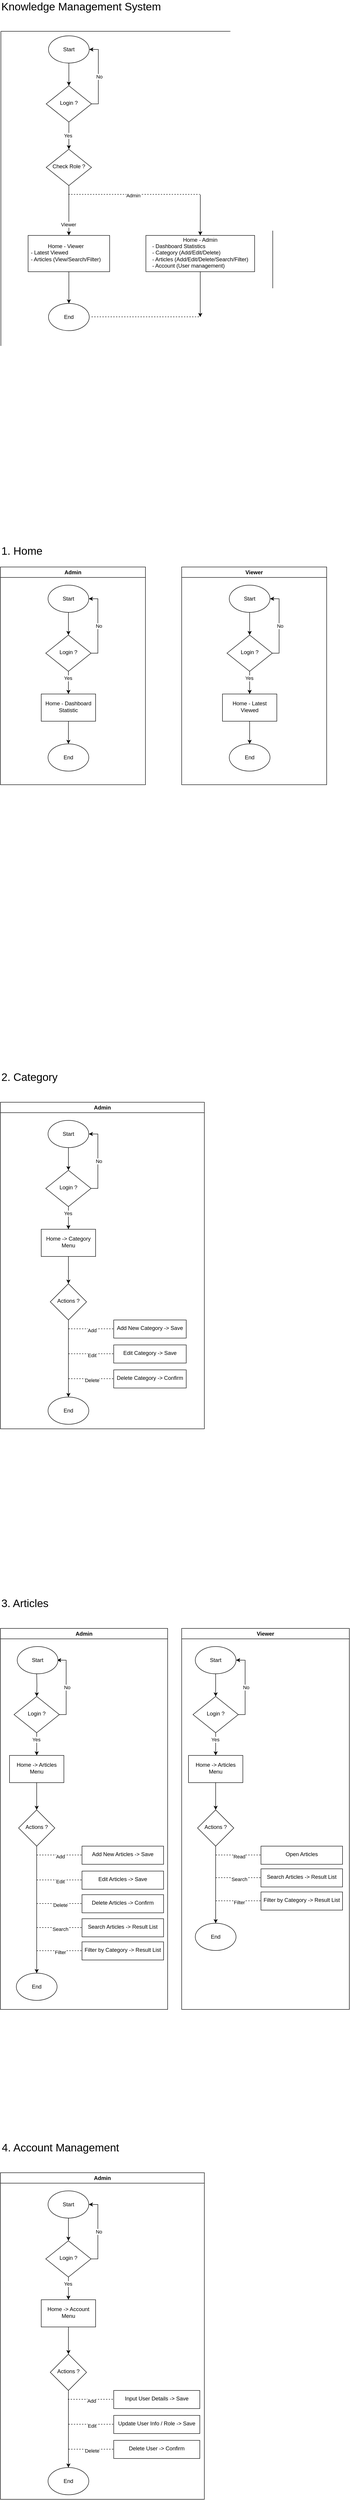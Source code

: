 <mxfile version="28.2.5">
  <diagram id="C5RBs43oDa-KdzZeNtuy" name="Page-1">
    <mxGraphModel dx="2562" dy="1171" grid="1" gridSize="10" guides="1" tooltips="1" connect="1" arrows="1" fold="1" page="1" pageScale="1" pageWidth="827" pageHeight="1169" math="0" shadow="0">
      <root>
        <mxCell id="WIyWlLk6GJQsqaUBKTNV-0" />
        <mxCell id="WIyWlLk6GJQsqaUBKTNV-1" parent="WIyWlLk6GJQsqaUBKTNV-0" />
        <mxCell id="KvHcU47rv7xYEL3rzJnX-13" value="" style="swimlane;startSize=0;" parent="WIyWlLk6GJQsqaUBKTNV-1" vertex="1">
          <mxGeometry x="41" y="79" width="600" height="720" as="geometry" />
        </mxCell>
        <mxCell id="KvHcU47rv7xYEL3rzJnX-27" style="edgeStyle=orthogonalEdgeStyle;rounded=0;orthogonalLoop=1;jettySize=auto;html=1;entryX=1;entryY=0.5;entryDx=0;entryDy=0;" parent="KvHcU47rv7xYEL3rzJnX-13" source="KvHcU47rv7xYEL3rzJnX-29" target="KvHcU47rv7xYEL3rzJnX-33" edge="1">
          <mxGeometry relative="1" as="geometry">
            <Array as="points">
              <mxPoint x="215" y="160" />
              <mxPoint x="215" y="40" />
            </Array>
          </mxGeometry>
        </mxCell>
        <mxCell id="KvHcU47rv7xYEL3rzJnX-28" value="No" style="edgeLabel;html=1;align=center;verticalAlign=middle;resizable=0;points=[];" parent="KvHcU47rv7xYEL3rzJnX-27" vertex="1" connectable="0">
          <mxGeometry x="-0.032" y="-2" relative="1" as="geometry">
            <mxPoint as="offset" />
          </mxGeometry>
        </mxCell>
        <mxCell id="KvHcU47rv7xYEL3rzJnX-37" value="" style="edgeStyle=orthogonalEdgeStyle;rounded=0;orthogonalLoop=1;jettySize=auto;html=1;" parent="KvHcU47rv7xYEL3rzJnX-13" source="KvHcU47rv7xYEL3rzJnX-29" target="KvHcU47rv7xYEL3rzJnX-36" edge="1">
          <mxGeometry relative="1" as="geometry" />
        </mxCell>
        <mxCell id="KvHcU47rv7xYEL3rzJnX-38" value="Yes" style="edgeLabel;html=1;align=center;verticalAlign=middle;resizable=0;points=[];" parent="KvHcU47rv7xYEL3rzJnX-37" vertex="1" connectable="0">
          <mxGeometry y="-2" relative="1" as="geometry">
            <mxPoint as="offset" />
          </mxGeometry>
        </mxCell>
        <mxCell id="KvHcU47rv7xYEL3rzJnX-29" value="Login ?" style="rhombus;whiteSpace=wrap;html=1;shadow=0;fontFamily=Helvetica;fontSize=12;align=center;strokeWidth=1;spacing=6;spacingTop=-4;" parent="KvHcU47rv7xYEL3rzJnX-13" vertex="1">
          <mxGeometry x="100" y="120" width="100" height="80" as="geometry" />
        </mxCell>
        <mxCell id="KvHcU47rv7xYEL3rzJnX-32" value="" style="edgeStyle=orthogonalEdgeStyle;rounded=0;orthogonalLoop=1;jettySize=auto;html=1;" parent="KvHcU47rv7xYEL3rzJnX-13" source="KvHcU47rv7xYEL3rzJnX-33" target="KvHcU47rv7xYEL3rzJnX-29" edge="1">
          <mxGeometry relative="1" as="geometry" />
        </mxCell>
        <mxCell id="KvHcU47rv7xYEL3rzJnX-33" value="Start" style="ellipse;whiteSpace=wrap;html=1;" parent="KvHcU47rv7xYEL3rzJnX-13" vertex="1">
          <mxGeometry x="105" y="10" width="90" height="60" as="geometry" />
        </mxCell>
        <mxCell id="KvHcU47rv7xYEL3rzJnX-57" style="edgeStyle=orthogonalEdgeStyle;rounded=0;orthogonalLoop=1;jettySize=auto;html=1;entryX=0.5;entryY=0;entryDx=0;entryDy=0;" parent="KvHcU47rv7xYEL3rzJnX-13" source="KvHcU47rv7xYEL3rzJnX-36" target="KvHcU47rv7xYEL3rzJnX-41" edge="1">
          <mxGeometry relative="1" as="geometry" />
        </mxCell>
        <mxCell id="KvHcU47rv7xYEL3rzJnX-62" value="Viewer" style="edgeLabel;html=1;align=center;verticalAlign=middle;resizable=0;points=[];" parent="KvHcU47rv7xYEL3rzJnX-57" vertex="1" connectable="0">
          <mxGeometry x="0.564" y="-1" relative="1" as="geometry">
            <mxPoint as="offset" />
          </mxGeometry>
        </mxCell>
        <mxCell id="KvHcU47rv7xYEL3rzJnX-36" value="Check Role ?" style="rhombus;whiteSpace=wrap;html=1;shadow=0;fontFamily=Helvetica;fontSize=12;align=center;strokeWidth=1;spacing=6;spacingTop=-4;" parent="KvHcU47rv7xYEL3rzJnX-13" vertex="1">
          <mxGeometry x="100" y="260" width="100" height="80" as="geometry" />
        </mxCell>
        <mxCell id="KvHcU47rv7xYEL3rzJnX-56" style="edgeStyle=orthogonalEdgeStyle;rounded=0;orthogonalLoop=1;jettySize=auto;html=1;entryX=0.5;entryY=0;entryDx=0;entryDy=0;" parent="KvHcU47rv7xYEL3rzJnX-13" source="KvHcU47rv7xYEL3rzJnX-41" target="KvHcU47rv7xYEL3rzJnX-54" edge="1">
          <mxGeometry relative="1" as="geometry" />
        </mxCell>
        <mxCell id="KvHcU47rv7xYEL3rzJnX-41" value="&lt;div style=&quot;text-align: center;&quot;&gt;&lt;span style=&quot;background-color: transparent; color: light-dark(rgb(0, 0, 0), rgb(255, 255, 255));&quot;&gt;Home - Viewer&lt;/span&gt;&lt;/div&gt;- Latest Viewed&lt;br&gt;- Articles (View/Search/Filter)" style="whiteSpace=wrap;html=1;shadow=0;strokeWidth=1;spacing=6;spacingTop=-4;align=left;" parent="KvHcU47rv7xYEL3rzJnX-13" vertex="1">
          <mxGeometry x="60" y="450" width="180" height="80" as="geometry" />
        </mxCell>
        <mxCell id="KvHcU47rv7xYEL3rzJnX-54" value="End" style="ellipse;whiteSpace=wrap;html=1;" parent="KvHcU47rv7xYEL3rzJnX-13" vertex="1">
          <mxGeometry x="105" y="600" width="90" height="60" as="geometry" />
        </mxCell>
        <mxCell id="KvHcU47rv7xYEL3rzJnX-58" value="&lt;div&gt;&lt;span style=&quot;background-color: transparent; color: light-dark(rgb(0, 0, 0), rgb(255, 255, 255));&quot;&gt;Home - Admin&lt;/span&gt;&lt;/div&gt;&lt;span style=&quot;&quot;&gt;&lt;div style=&quot;text-align: left;&quot;&gt;&lt;span style=&quot;background-color: transparent; color: light-dark(rgb(0, 0, 0), rgb(255, 255, 255));&quot;&gt;- Dashboard Statistics&lt;/span&gt;&lt;/div&gt;&lt;/span&gt;&lt;span style=&quot;&quot;&gt;&lt;div style=&quot;text-align: left;&quot;&gt;&lt;span style=&quot;background-color: transparent; color: light-dark(rgb(0, 0, 0), rgb(255, 255, 255));&quot;&gt;- Category (Add/Edit/Delete)&lt;/span&gt;&lt;/div&gt;&lt;/span&gt;&lt;span style=&quot;&quot;&gt;&lt;div style=&quot;text-align: left;&quot;&gt;&lt;span style=&quot;background-color: transparent; color: light-dark(rgb(0, 0, 0), rgb(255, 255, 255));&quot;&gt;- Articles (Add/Edit/Delete/Search/Filter)&lt;br&gt;- Account (User management)&lt;/span&gt;&lt;/div&gt;&lt;/span&gt;" style="whiteSpace=wrap;html=1;shadow=0;strokeWidth=1;spacing=6;spacingTop=-4;" parent="KvHcU47rv7xYEL3rzJnX-13" vertex="1">
          <mxGeometry x="320" y="450" width="240" height="80" as="geometry" />
        </mxCell>
        <mxCell id="KvHcU47rv7xYEL3rzJnX-59" value="" style="endArrow=classic;html=1;rounded=0;entryX=0.5;entryY=0;entryDx=0;entryDy=0;exitX=0.667;exitY=0.5;exitDx=0;exitDy=0;exitPerimeter=0;" parent="KvHcU47rv7xYEL3rzJnX-13" target="KvHcU47rv7xYEL3rzJnX-58" edge="1">
          <mxGeometry width="50" height="50" relative="1" as="geometry">
            <mxPoint x="440.2" y="360" as="sourcePoint" />
            <mxPoint x="400" y="350" as="targetPoint" />
          </mxGeometry>
        </mxCell>
        <mxCell id="KvHcU47rv7xYEL3rzJnX-63" value="" style="endArrow=classic;html=1;rounded=0;exitX=0.5;exitY=1;exitDx=0;exitDy=0;" parent="KvHcU47rv7xYEL3rzJnX-13" source="KvHcU47rv7xYEL3rzJnX-58" edge="1">
          <mxGeometry width="50" height="50" relative="1" as="geometry">
            <mxPoint x="350" y="400" as="sourcePoint" />
            <mxPoint x="440" y="630" as="targetPoint" />
          </mxGeometry>
        </mxCell>
        <mxCell id="KvHcU47rv7xYEL3rzJnX-64" value="" style="endArrow=none;dashed=1;html=1;rounded=0;" parent="KvHcU47rv7xYEL3rzJnX-13" edge="1">
          <mxGeometry width="50" height="50" relative="1" as="geometry">
            <mxPoint x="200" y="629.5" as="sourcePoint" />
            <mxPoint x="440" y="629.5" as="targetPoint" />
            <Array as="points">
              <mxPoint x="200" y="629.5" />
            </Array>
          </mxGeometry>
        </mxCell>
        <mxCell id="KvHcU47rv7xYEL3rzJnX-60" value="" style="endArrow=none;dashed=1;html=1;rounded=0;" parent="KvHcU47rv7xYEL3rzJnX-13" edge="1">
          <mxGeometry width="50" height="50" relative="1" as="geometry">
            <mxPoint x="149" y="359.5" as="sourcePoint" />
            <mxPoint x="439" y="359.5" as="targetPoint" />
          </mxGeometry>
        </mxCell>
        <mxCell id="KvHcU47rv7xYEL3rzJnX-61" value="Admin" style="edgeLabel;html=1;align=center;verticalAlign=middle;resizable=0;points=[];" parent="KvHcU47rv7xYEL3rzJnX-60" vertex="1" connectable="0">
          <mxGeometry x="-0.014" y="-2" relative="1" as="geometry">
            <mxPoint as="offset" />
          </mxGeometry>
        </mxCell>
        <mxCell id="snpb0dGP6pKVzHkLgJxg-0" value="&lt;font style=&quot;font-size: 24px;&quot;&gt;Knowledge Management System&lt;/font&gt;" style="text;html=1;align=left;verticalAlign=middle;whiteSpace=wrap;rounded=0;" vertex="1" parent="WIyWlLk6GJQsqaUBKTNV-1">
          <mxGeometry x="40" y="10" width="380" height="30" as="geometry" />
        </mxCell>
        <mxCell id="snpb0dGP6pKVzHkLgJxg-1" value="Admin" style="swimlane;whiteSpace=wrap;html=1;" vertex="1" parent="WIyWlLk6GJQsqaUBKTNV-1">
          <mxGeometry x="40" y="1260" width="320" height="480" as="geometry">
            <mxRectangle x="430" y="510" width="140" height="30" as="alternateBounds" />
          </mxGeometry>
        </mxCell>
        <mxCell id="snpb0dGP6pKVzHkLgJxg-2" value="" style="edgeStyle=orthogonalEdgeStyle;rounded=0;orthogonalLoop=1;jettySize=auto;html=1;" edge="1" parent="snpb0dGP6pKVzHkLgJxg-1" source="snpb0dGP6pKVzHkLgJxg-6" target="snpb0dGP6pKVzHkLgJxg-8">
          <mxGeometry relative="1" as="geometry" />
        </mxCell>
        <mxCell id="snpb0dGP6pKVzHkLgJxg-3" value="Yes" style="edgeLabel;html=1;align=center;verticalAlign=middle;resizable=0;points=[];" vertex="1" connectable="0" parent="snpb0dGP6pKVzHkLgJxg-2">
          <mxGeometry x="-0.4" y="-1" relative="1" as="geometry">
            <mxPoint as="offset" />
          </mxGeometry>
        </mxCell>
        <mxCell id="snpb0dGP6pKVzHkLgJxg-4" style="edgeStyle=orthogonalEdgeStyle;rounded=0;orthogonalLoop=1;jettySize=auto;html=1;entryX=1;entryY=0.5;entryDx=0;entryDy=0;" edge="1" parent="snpb0dGP6pKVzHkLgJxg-1" source="snpb0dGP6pKVzHkLgJxg-6" target="snpb0dGP6pKVzHkLgJxg-10">
          <mxGeometry relative="1" as="geometry">
            <Array as="points">
              <mxPoint x="215" y="190" />
              <mxPoint x="215" y="70" />
            </Array>
          </mxGeometry>
        </mxCell>
        <mxCell id="snpb0dGP6pKVzHkLgJxg-5" value="No" style="edgeLabel;html=1;align=center;verticalAlign=middle;resizable=0;points=[];" vertex="1" connectable="0" parent="snpb0dGP6pKVzHkLgJxg-4">
          <mxGeometry x="-0.032" y="-2" relative="1" as="geometry">
            <mxPoint as="offset" />
          </mxGeometry>
        </mxCell>
        <mxCell id="snpb0dGP6pKVzHkLgJxg-6" value="Login ?" style="rhombus;whiteSpace=wrap;html=1;shadow=0;fontFamily=Helvetica;fontSize=12;align=center;strokeWidth=1;spacing=6;spacingTop=-4;" vertex="1" parent="snpb0dGP6pKVzHkLgJxg-1">
          <mxGeometry x="100" y="150" width="100" height="80" as="geometry" />
        </mxCell>
        <mxCell id="snpb0dGP6pKVzHkLgJxg-7" value="" style="edgeStyle=orthogonalEdgeStyle;rounded=0;orthogonalLoop=1;jettySize=auto;html=1;" edge="1" parent="snpb0dGP6pKVzHkLgJxg-1" source="snpb0dGP6pKVzHkLgJxg-8" target="snpb0dGP6pKVzHkLgJxg-11">
          <mxGeometry relative="1" as="geometry" />
        </mxCell>
        <mxCell id="snpb0dGP6pKVzHkLgJxg-8" value="Home - Dashboard Statistic" style="whiteSpace=wrap;html=1;shadow=0;strokeWidth=1;spacing=6;spacingTop=-4;" vertex="1" parent="snpb0dGP6pKVzHkLgJxg-1">
          <mxGeometry x="90" y="280" width="120" height="60" as="geometry" />
        </mxCell>
        <mxCell id="snpb0dGP6pKVzHkLgJxg-9" value="" style="edgeStyle=orthogonalEdgeStyle;rounded=0;orthogonalLoop=1;jettySize=auto;html=1;" edge="1" parent="snpb0dGP6pKVzHkLgJxg-1" source="snpb0dGP6pKVzHkLgJxg-10" target="snpb0dGP6pKVzHkLgJxg-6">
          <mxGeometry relative="1" as="geometry" />
        </mxCell>
        <mxCell id="snpb0dGP6pKVzHkLgJxg-10" value="Start" style="ellipse;whiteSpace=wrap;html=1;" vertex="1" parent="snpb0dGP6pKVzHkLgJxg-1">
          <mxGeometry x="105" y="40" width="90" height="60" as="geometry" />
        </mxCell>
        <mxCell id="snpb0dGP6pKVzHkLgJxg-11" value="End" style="ellipse;whiteSpace=wrap;html=1;" vertex="1" parent="snpb0dGP6pKVzHkLgJxg-1">
          <mxGeometry x="105" y="390" width="90" height="60" as="geometry" />
        </mxCell>
        <mxCell id="snpb0dGP6pKVzHkLgJxg-12" value="Viewer" style="swimlane;whiteSpace=wrap;html=1;" vertex="1" parent="WIyWlLk6GJQsqaUBKTNV-1">
          <mxGeometry x="440" y="1260" width="320" height="480" as="geometry">
            <mxRectangle x="430" y="510" width="140" height="30" as="alternateBounds" />
          </mxGeometry>
        </mxCell>
        <mxCell id="snpb0dGP6pKVzHkLgJxg-13" value="" style="edgeStyle=orthogonalEdgeStyle;rounded=0;orthogonalLoop=1;jettySize=auto;html=1;" edge="1" parent="snpb0dGP6pKVzHkLgJxg-12" source="snpb0dGP6pKVzHkLgJxg-17" target="snpb0dGP6pKVzHkLgJxg-19">
          <mxGeometry relative="1" as="geometry" />
        </mxCell>
        <mxCell id="snpb0dGP6pKVzHkLgJxg-14" value="Yes" style="edgeLabel;html=1;align=center;verticalAlign=middle;resizable=0;points=[];" vertex="1" connectable="0" parent="snpb0dGP6pKVzHkLgJxg-13">
          <mxGeometry x="-0.4" y="-1" relative="1" as="geometry">
            <mxPoint as="offset" />
          </mxGeometry>
        </mxCell>
        <mxCell id="snpb0dGP6pKVzHkLgJxg-15" style="edgeStyle=orthogonalEdgeStyle;rounded=0;orthogonalLoop=1;jettySize=auto;html=1;entryX=1;entryY=0.5;entryDx=0;entryDy=0;" edge="1" parent="snpb0dGP6pKVzHkLgJxg-12" source="snpb0dGP6pKVzHkLgJxg-17" target="snpb0dGP6pKVzHkLgJxg-21">
          <mxGeometry relative="1" as="geometry">
            <Array as="points">
              <mxPoint x="215" y="190" />
              <mxPoint x="215" y="70" />
            </Array>
          </mxGeometry>
        </mxCell>
        <mxCell id="snpb0dGP6pKVzHkLgJxg-16" value="No" style="edgeLabel;html=1;align=center;verticalAlign=middle;resizable=0;points=[];" vertex="1" connectable="0" parent="snpb0dGP6pKVzHkLgJxg-15">
          <mxGeometry x="-0.032" y="-2" relative="1" as="geometry">
            <mxPoint as="offset" />
          </mxGeometry>
        </mxCell>
        <mxCell id="snpb0dGP6pKVzHkLgJxg-17" value="Login ?" style="rhombus;whiteSpace=wrap;html=1;shadow=0;fontFamily=Helvetica;fontSize=12;align=center;strokeWidth=1;spacing=6;spacingTop=-4;" vertex="1" parent="snpb0dGP6pKVzHkLgJxg-12">
          <mxGeometry x="100" y="150" width="100" height="80" as="geometry" />
        </mxCell>
        <mxCell id="snpb0dGP6pKVzHkLgJxg-18" value="" style="edgeStyle=orthogonalEdgeStyle;rounded=0;orthogonalLoop=1;jettySize=auto;html=1;" edge="1" parent="snpb0dGP6pKVzHkLgJxg-12" source="snpb0dGP6pKVzHkLgJxg-19" target="snpb0dGP6pKVzHkLgJxg-22">
          <mxGeometry relative="1" as="geometry" />
        </mxCell>
        <mxCell id="snpb0dGP6pKVzHkLgJxg-19" value="Home - Latest Viewed" style="whiteSpace=wrap;html=1;shadow=0;strokeWidth=1;spacing=6;spacingTop=-4;" vertex="1" parent="snpb0dGP6pKVzHkLgJxg-12">
          <mxGeometry x="90" y="280" width="120" height="60" as="geometry" />
        </mxCell>
        <mxCell id="snpb0dGP6pKVzHkLgJxg-20" value="" style="edgeStyle=orthogonalEdgeStyle;rounded=0;orthogonalLoop=1;jettySize=auto;html=1;" edge="1" parent="snpb0dGP6pKVzHkLgJxg-12" source="snpb0dGP6pKVzHkLgJxg-21" target="snpb0dGP6pKVzHkLgJxg-17">
          <mxGeometry relative="1" as="geometry" />
        </mxCell>
        <mxCell id="snpb0dGP6pKVzHkLgJxg-21" value="Start" style="ellipse;whiteSpace=wrap;html=1;" vertex="1" parent="snpb0dGP6pKVzHkLgJxg-12">
          <mxGeometry x="105" y="40" width="90" height="60" as="geometry" />
        </mxCell>
        <mxCell id="snpb0dGP6pKVzHkLgJxg-22" value="End" style="ellipse;whiteSpace=wrap;html=1;" vertex="1" parent="snpb0dGP6pKVzHkLgJxg-12">
          <mxGeometry x="105" y="390" width="90" height="60" as="geometry" />
        </mxCell>
        <mxCell id="snpb0dGP6pKVzHkLgJxg-23" value="&lt;font style=&quot;font-size: 24px;&quot;&gt;1. Home&lt;/font&gt;" style="text;html=1;align=left;verticalAlign=middle;whiteSpace=wrap;rounded=0;" vertex="1" parent="WIyWlLk6GJQsqaUBKTNV-1">
          <mxGeometry x="40" y="1210" width="120" height="30" as="geometry" />
        </mxCell>
        <mxCell id="snpb0dGP6pKVzHkLgJxg-24" value="Admin" style="swimlane;whiteSpace=wrap;html=1;" vertex="1" parent="WIyWlLk6GJQsqaUBKTNV-1">
          <mxGeometry x="40" y="2440" width="450" height="720" as="geometry">
            <mxRectangle x="430" y="510" width="140" height="30" as="alternateBounds" />
          </mxGeometry>
        </mxCell>
        <mxCell id="snpb0dGP6pKVzHkLgJxg-25" value="" style="edgeStyle=orthogonalEdgeStyle;rounded=0;orthogonalLoop=1;jettySize=auto;html=1;" edge="1" parent="snpb0dGP6pKVzHkLgJxg-24" source="snpb0dGP6pKVzHkLgJxg-29" target="snpb0dGP6pKVzHkLgJxg-31">
          <mxGeometry relative="1" as="geometry" />
        </mxCell>
        <mxCell id="snpb0dGP6pKVzHkLgJxg-26" value="Yes" style="edgeLabel;html=1;align=center;verticalAlign=middle;resizable=0;points=[];" vertex="1" connectable="0" parent="snpb0dGP6pKVzHkLgJxg-25">
          <mxGeometry x="-0.4" y="-1" relative="1" as="geometry">
            <mxPoint as="offset" />
          </mxGeometry>
        </mxCell>
        <mxCell id="snpb0dGP6pKVzHkLgJxg-27" style="edgeStyle=orthogonalEdgeStyle;rounded=0;orthogonalLoop=1;jettySize=auto;html=1;entryX=1;entryY=0.5;entryDx=0;entryDy=0;" edge="1" parent="snpb0dGP6pKVzHkLgJxg-24" source="snpb0dGP6pKVzHkLgJxg-29" target="snpb0dGP6pKVzHkLgJxg-33">
          <mxGeometry relative="1" as="geometry">
            <Array as="points">
              <mxPoint x="215" y="190" />
              <mxPoint x="215" y="70" />
            </Array>
          </mxGeometry>
        </mxCell>
        <mxCell id="snpb0dGP6pKVzHkLgJxg-28" value="No" style="edgeLabel;html=1;align=center;verticalAlign=middle;resizable=0;points=[];" vertex="1" connectable="0" parent="snpb0dGP6pKVzHkLgJxg-27">
          <mxGeometry x="-0.032" y="-2" relative="1" as="geometry">
            <mxPoint as="offset" />
          </mxGeometry>
        </mxCell>
        <mxCell id="snpb0dGP6pKVzHkLgJxg-29" value="Login ?" style="rhombus;whiteSpace=wrap;html=1;shadow=0;fontFamily=Helvetica;fontSize=12;align=center;strokeWidth=1;spacing=6;spacingTop=-4;" vertex="1" parent="snpb0dGP6pKVzHkLgJxg-24">
          <mxGeometry x="100" y="150" width="100" height="80" as="geometry" />
        </mxCell>
        <mxCell id="snpb0dGP6pKVzHkLgJxg-30" value="" style="edgeStyle=orthogonalEdgeStyle;rounded=0;orthogonalLoop=1;jettySize=auto;html=1;" edge="1" parent="snpb0dGP6pKVzHkLgJxg-24" source="snpb0dGP6pKVzHkLgJxg-31" target="snpb0dGP6pKVzHkLgJxg-35">
          <mxGeometry relative="1" as="geometry" />
        </mxCell>
        <mxCell id="snpb0dGP6pKVzHkLgJxg-31" value="Home -&amp;gt; Category Menu" style="whiteSpace=wrap;html=1;shadow=0;strokeWidth=1;spacing=6;spacingTop=-4;" vertex="1" parent="snpb0dGP6pKVzHkLgJxg-24">
          <mxGeometry x="90" y="280" width="120" height="60" as="geometry" />
        </mxCell>
        <mxCell id="snpb0dGP6pKVzHkLgJxg-32" value="" style="edgeStyle=orthogonalEdgeStyle;rounded=0;orthogonalLoop=1;jettySize=auto;html=1;" edge="1" parent="snpb0dGP6pKVzHkLgJxg-24" source="snpb0dGP6pKVzHkLgJxg-33" target="snpb0dGP6pKVzHkLgJxg-29">
          <mxGeometry relative="1" as="geometry" />
        </mxCell>
        <mxCell id="snpb0dGP6pKVzHkLgJxg-33" value="Start" style="ellipse;whiteSpace=wrap;html=1;" vertex="1" parent="snpb0dGP6pKVzHkLgJxg-24">
          <mxGeometry x="105" y="40" width="90" height="60" as="geometry" />
        </mxCell>
        <mxCell id="snpb0dGP6pKVzHkLgJxg-34" style="edgeStyle=orthogonalEdgeStyle;rounded=0;orthogonalLoop=1;jettySize=auto;html=1;entryX=0.5;entryY=0;entryDx=0;entryDy=0;" edge="1" parent="snpb0dGP6pKVzHkLgJxg-24" source="snpb0dGP6pKVzHkLgJxg-35" target="snpb0dGP6pKVzHkLgJxg-36">
          <mxGeometry relative="1" as="geometry" />
        </mxCell>
        <mxCell id="snpb0dGP6pKVzHkLgJxg-35" value="Actions ?" style="rhombus;whiteSpace=wrap;html=1;shadow=0;strokeWidth=1;spacing=6;spacingTop=-4;" vertex="1" parent="snpb0dGP6pKVzHkLgJxg-24">
          <mxGeometry x="110" y="400" width="80" height="80" as="geometry" />
        </mxCell>
        <mxCell id="snpb0dGP6pKVzHkLgJxg-36" value="End" style="ellipse;whiteSpace=wrap;html=1;" vertex="1" parent="snpb0dGP6pKVzHkLgJxg-24">
          <mxGeometry x="105" y="650" width="90" height="60" as="geometry" />
        </mxCell>
        <mxCell id="snpb0dGP6pKVzHkLgJxg-37" value="Add New Category -&amp;gt; Save" style="whiteSpace=wrap;html=1;shadow=0;strokeWidth=1;spacing=6;spacingTop=-4;" vertex="1" parent="snpb0dGP6pKVzHkLgJxg-24">
          <mxGeometry x="250" y="480" width="160" height="40" as="geometry" />
        </mxCell>
        <mxCell id="snpb0dGP6pKVzHkLgJxg-38" value="Edit Category -&amp;gt; Save" style="whiteSpace=wrap;html=1;shadow=0;strokeWidth=1;spacing=6;spacingTop=-4;" vertex="1" parent="snpb0dGP6pKVzHkLgJxg-24">
          <mxGeometry x="250" y="535" width="160" height="40" as="geometry" />
        </mxCell>
        <mxCell id="snpb0dGP6pKVzHkLgJxg-39" value="" style="endArrow=none;dashed=1;html=1;rounded=0;" edge="1" parent="snpb0dGP6pKVzHkLgJxg-24">
          <mxGeometry width="50" height="50" relative="1" as="geometry">
            <mxPoint x="150" y="554.5" as="sourcePoint" />
            <mxPoint x="250" y="554.5" as="targetPoint" />
          </mxGeometry>
        </mxCell>
        <mxCell id="snpb0dGP6pKVzHkLgJxg-40" value="Text" style="edgeLabel;html=1;align=center;verticalAlign=middle;resizable=0;points=[];" vertex="1" connectable="0" parent="snpb0dGP6pKVzHkLgJxg-39">
          <mxGeometry x="0.02" y="-2" relative="1" as="geometry">
            <mxPoint as="offset" />
          </mxGeometry>
        </mxCell>
        <mxCell id="snpb0dGP6pKVzHkLgJxg-41" value="Edit" style="edgeLabel;html=1;align=center;verticalAlign=middle;resizable=0;points=[];" vertex="1" connectable="0" parent="snpb0dGP6pKVzHkLgJxg-39">
          <mxGeometry x="0.04" y="-3" relative="1" as="geometry">
            <mxPoint as="offset" />
          </mxGeometry>
        </mxCell>
        <mxCell id="snpb0dGP6pKVzHkLgJxg-42" value="Delete Category -&amp;gt; Confirm" style="whiteSpace=wrap;html=1;shadow=0;strokeWidth=1;spacing=6;spacingTop=-4;" vertex="1" parent="snpb0dGP6pKVzHkLgJxg-24">
          <mxGeometry x="250" y="590" width="160" height="40" as="geometry" />
        </mxCell>
        <mxCell id="snpb0dGP6pKVzHkLgJxg-43" value="" style="endArrow=none;dashed=1;html=1;rounded=0;" edge="1" parent="snpb0dGP6pKVzHkLgJxg-24">
          <mxGeometry width="50" height="50" relative="1" as="geometry">
            <mxPoint x="150" y="609.5" as="sourcePoint" />
            <mxPoint x="250" y="609.5" as="targetPoint" />
          </mxGeometry>
        </mxCell>
        <mxCell id="snpb0dGP6pKVzHkLgJxg-44" value="Text" style="edgeLabel;html=1;align=center;verticalAlign=middle;resizable=0;points=[];" vertex="1" connectable="0" parent="snpb0dGP6pKVzHkLgJxg-43">
          <mxGeometry x="0.02" y="-2" relative="1" as="geometry">
            <mxPoint as="offset" />
          </mxGeometry>
        </mxCell>
        <mxCell id="snpb0dGP6pKVzHkLgJxg-45" value="Delete" style="edgeLabel;html=1;align=center;verticalAlign=middle;resizable=0;points=[];" vertex="1" connectable="0" parent="snpb0dGP6pKVzHkLgJxg-43">
          <mxGeometry x="0.04" y="-3" relative="1" as="geometry">
            <mxPoint as="offset" />
          </mxGeometry>
        </mxCell>
        <mxCell id="snpb0dGP6pKVzHkLgJxg-46" value="" style="endArrow=none;dashed=1;html=1;rounded=0;" edge="1" parent="snpb0dGP6pKVzHkLgJxg-24">
          <mxGeometry width="50" height="50" relative="1" as="geometry">
            <mxPoint x="150" y="499.5" as="sourcePoint" />
            <mxPoint x="250" y="499.5" as="targetPoint" />
          </mxGeometry>
        </mxCell>
        <mxCell id="snpb0dGP6pKVzHkLgJxg-47" value="Text" style="edgeLabel;html=1;align=center;verticalAlign=middle;resizable=0;points=[];" vertex="1" connectable="0" parent="snpb0dGP6pKVzHkLgJxg-46">
          <mxGeometry x="0.02" y="-2" relative="1" as="geometry">
            <mxPoint as="offset" />
          </mxGeometry>
        </mxCell>
        <mxCell id="snpb0dGP6pKVzHkLgJxg-48" value="Add" style="edgeLabel;html=1;align=center;verticalAlign=middle;resizable=0;points=[];" vertex="1" connectable="0" parent="snpb0dGP6pKVzHkLgJxg-46">
          <mxGeometry x="0.04" y="-3" relative="1" as="geometry">
            <mxPoint as="offset" />
          </mxGeometry>
        </mxCell>
        <mxCell id="snpb0dGP6pKVzHkLgJxg-49" value="&lt;font style=&quot;font-size: 24px;&quot;&gt;2. Category&lt;/font&gt;" style="text;html=1;align=left;verticalAlign=middle;whiteSpace=wrap;rounded=0;" vertex="1" parent="WIyWlLk6GJQsqaUBKTNV-1">
          <mxGeometry x="40" y="2370" width="140" height="30" as="geometry" />
        </mxCell>
        <mxCell id="snpb0dGP6pKVzHkLgJxg-51" value="Admin" style="swimlane;whiteSpace=wrap;html=1;" vertex="1" parent="WIyWlLk6GJQsqaUBKTNV-1">
          <mxGeometry x="40" y="3600" width="369" height="840" as="geometry">
            <mxRectangle x="430" y="510" width="140" height="30" as="alternateBounds" />
          </mxGeometry>
        </mxCell>
        <mxCell id="snpb0dGP6pKVzHkLgJxg-52" value="" style="edgeStyle=orthogonalEdgeStyle;rounded=0;orthogonalLoop=1;jettySize=auto;html=1;" edge="1" parent="snpb0dGP6pKVzHkLgJxg-51" source="snpb0dGP6pKVzHkLgJxg-56" target="snpb0dGP6pKVzHkLgJxg-58">
          <mxGeometry relative="1" as="geometry" />
        </mxCell>
        <mxCell id="snpb0dGP6pKVzHkLgJxg-53" value="Yes" style="edgeLabel;html=1;align=center;verticalAlign=middle;resizable=0;points=[];" vertex="1" connectable="0" parent="snpb0dGP6pKVzHkLgJxg-52">
          <mxGeometry x="-0.4" y="-1" relative="1" as="geometry">
            <mxPoint as="offset" />
          </mxGeometry>
        </mxCell>
        <mxCell id="snpb0dGP6pKVzHkLgJxg-54" style="edgeStyle=orthogonalEdgeStyle;rounded=0;orthogonalLoop=1;jettySize=auto;html=1;entryX=1;entryY=0.5;entryDx=0;entryDy=0;" edge="1" parent="snpb0dGP6pKVzHkLgJxg-51" source="snpb0dGP6pKVzHkLgJxg-56">
          <mxGeometry relative="1" as="geometry">
            <Array as="points">
              <mxPoint x="145" y="190" />
              <mxPoint x="145" y="70" />
            </Array>
            <mxPoint x="125" y="70" as="targetPoint" />
          </mxGeometry>
        </mxCell>
        <mxCell id="snpb0dGP6pKVzHkLgJxg-55" value="No" style="edgeLabel;html=1;align=center;verticalAlign=middle;resizable=0;points=[];" vertex="1" connectable="0" parent="snpb0dGP6pKVzHkLgJxg-54">
          <mxGeometry x="-0.032" y="-2" relative="1" as="geometry">
            <mxPoint as="offset" />
          </mxGeometry>
        </mxCell>
        <mxCell id="snpb0dGP6pKVzHkLgJxg-56" value="Login ?" style="rhombus;whiteSpace=wrap;html=1;shadow=0;fontFamily=Helvetica;fontSize=12;align=center;strokeWidth=1;spacing=6;spacingTop=-4;" vertex="1" parent="snpb0dGP6pKVzHkLgJxg-51">
          <mxGeometry x="30" y="150" width="100" height="80" as="geometry" />
        </mxCell>
        <mxCell id="snpb0dGP6pKVzHkLgJxg-57" value="" style="edgeStyle=orthogonalEdgeStyle;rounded=0;orthogonalLoop=1;jettySize=auto;html=1;" edge="1" parent="snpb0dGP6pKVzHkLgJxg-51" source="snpb0dGP6pKVzHkLgJxg-58" target="snpb0dGP6pKVzHkLgJxg-62">
          <mxGeometry relative="1" as="geometry" />
        </mxCell>
        <mxCell id="snpb0dGP6pKVzHkLgJxg-58" value="Home -&amp;gt; Articles Menu" style="whiteSpace=wrap;html=1;shadow=0;strokeWidth=1;spacing=6;spacingTop=-4;" vertex="1" parent="snpb0dGP6pKVzHkLgJxg-51">
          <mxGeometry x="20" y="280" width="120" height="60" as="geometry" />
        </mxCell>
        <mxCell id="snpb0dGP6pKVzHkLgJxg-59" value="" style="edgeStyle=orthogonalEdgeStyle;rounded=0;orthogonalLoop=1;jettySize=auto;html=1;" edge="1" parent="snpb0dGP6pKVzHkLgJxg-51" target="snpb0dGP6pKVzHkLgJxg-56">
          <mxGeometry relative="1" as="geometry">
            <mxPoint x="80" y="100" as="sourcePoint" />
          </mxGeometry>
        </mxCell>
        <mxCell id="snpb0dGP6pKVzHkLgJxg-60" value="Start" style="ellipse;whiteSpace=wrap;html=1;" vertex="1" parent="snpb0dGP6pKVzHkLgJxg-51">
          <mxGeometry x="37" y="40" width="90" height="60" as="geometry" />
        </mxCell>
        <mxCell id="snpb0dGP6pKVzHkLgJxg-61" style="edgeStyle=orthogonalEdgeStyle;rounded=0;orthogonalLoop=1;jettySize=auto;html=1;entryX=0.5;entryY=0;entryDx=0;entryDy=0;" edge="1" parent="snpb0dGP6pKVzHkLgJxg-51" source="snpb0dGP6pKVzHkLgJxg-62" target="snpb0dGP6pKVzHkLgJxg-63">
          <mxGeometry relative="1" as="geometry" />
        </mxCell>
        <mxCell id="snpb0dGP6pKVzHkLgJxg-62" value="Actions ?" style="rhombus;whiteSpace=wrap;html=1;shadow=0;strokeWidth=1;spacing=6;spacingTop=-4;" vertex="1" parent="snpb0dGP6pKVzHkLgJxg-51">
          <mxGeometry x="40" y="400" width="80" height="80" as="geometry" />
        </mxCell>
        <mxCell id="snpb0dGP6pKVzHkLgJxg-63" value="End" style="ellipse;whiteSpace=wrap;html=1;" vertex="1" parent="snpb0dGP6pKVzHkLgJxg-51">
          <mxGeometry x="35" y="760" width="90" height="60" as="geometry" />
        </mxCell>
        <mxCell id="snpb0dGP6pKVzHkLgJxg-64" value="Add New Articles -&amp;gt; Save" style="whiteSpace=wrap;html=1;shadow=0;strokeWidth=1;spacing=6;spacingTop=-4;" vertex="1" parent="snpb0dGP6pKVzHkLgJxg-51">
          <mxGeometry x="180" y="480" width="180" height="40" as="geometry" />
        </mxCell>
        <mxCell id="snpb0dGP6pKVzHkLgJxg-65" value="Edit Articles -&amp;gt; Save" style="whiteSpace=wrap;html=1;shadow=0;strokeWidth=1;spacing=6;spacingTop=-4;" vertex="1" parent="snpb0dGP6pKVzHkLgJxg-51">
          <mxGeometry x="180" y="535" width="180" height="40" as="geometry" />
        </mxCell>
        <mxCell id="snpb0dGP6pKVzHkLgJxg-66" value="" style="endArrow=none;dashed=1;html=1;rounded=0;" edge="1" parent="snpb0dGP6pKVzHkLgJxg-51">
          <mxGeometry width="50" height="50" relative="1" as="geometry">
            <mxPoint x="80" y="554.5" as="sourcePoint" />
            <mxPoint x="180" y="554.5" as="targetPoint" />
          </mxGeometry>
        </mxCell>
        <mxCell id="snpb0dGP6pKVzHkLgJxg-67" value="Text" style="edgeLabel;html=1;align=center;verticalAlign=middle;resizable=0;points=[];" vertex="1" connectable="0" parent="snpb0dGP6pKVzHkLgJxg-66">
          <mxGeometry x="0.02" y="-2" relative="1" as="geometry">
            <mxPoint as="offset" />
          </mxGeometry>
        </mxCell>
        <mxCell id="snpb0dGP6pKVzHkLgJxg-68" value="Edit" style="edgeLabel;html=1;align=center;verticalAlign=middle;resizable=0;points=[];" vertex="1" connectable="0" parent="snpb0dGP6pKVzHkLgJxg-66">
          <mxGeometry x="0.04" y="-3" relative="1" as="geometry">
            <mxPoint as="offset" />
          </mxGeometry>
        </mxCell>
        <mxCell id="snpb0dGP6pKVzHkLgJxg-69" value="Delete Articles&amp;nbsp;&lt;span style=&quot;background-color: transparent; color: light-dark(rgb(0, 0, 0), rgb(255, 255, 255));&quot;&gt;-&amp;gt; Confirm&lt;/span&gt;" style="whiteSpace=wrap;html=1;shadow=0;strokeWidth=1;spacing=6;spacingTop=-4;" vertex="1" parent="snpb0dGP6pKVzHkLgJxg-51">
          <mxGeometry x="180" y="587" width="180" height="40" as="geometry" />
        </mxCell>
        <mxCell id="snpb0dGP6pKVzHkLgJxg-70" value="" style="endArrow=none;dashed=1;html=1;rounded=0;" edge="1" parent="snpb0dGP6pKVzHkLgJxg-51">
          <mxGeometry width="50" height="50" relative="1" as="geometry">
            <mxPoint x="80" y="606.5" as="sourcePoint" />
            <mxPoint x="180" y="606.5" as="targetPoint" />
          </mxGeometry>
        </mxCell>
        <mxCell id="snpb0dGP6pKVzHkLgJxg-71" value="Text" style="edgeLabel;html=1;align=center;verticalAlign=middle;resizable=0;points=[];" vertex="1" connectable="0" parent="snpb0dGP6pKVzHkLgJxg-70">
          <mxGeometry x="0.02" y="-2" relative="1" as="geometry">
            <mxPoint as="offset" />
          </mxGeometry>
        </mxCell>
        <mxCell id="snpb0dGP6pKVzHkLgJxg-72" value="Delete" style="edgeLabel;html=1;align=center;verticalAlign=middle;resizable=0;points=[];" vertex="1" connectable="0" parent="snpb0dGP6pKVzHkLgJxg-70">
          <mxGeometry x="0.04" y="-3" relative="1" as="geometry">
            <mxPoint as="offset" />
          </mxGeometry>
        </mxCell>
        <mxCell id="snpb0dGP6pKVzHkLgJxg-73" value="" style="endArrow=none;dashed=1;html=1;rounded=0;" edge="1" parent="snpb0dGP6pKVzHkLgJxg-51">
          <mxGeometry width="50" height="50" relative="1" as="geometry">
            <mxPoint x="80" y="499.5" as="sourcePoint" />
            <mxPoint x="180" y="499.5" as="targetPoint" />
          </mxGeometry>
        </mxCell>
        <mxCell id="snpb0dGP6pKVzHkLgJxg-74" value="Text" style="edgeLabel;html=1;align=center;verticalAlign=middle;resizable=0;points=[];" vertex="1" connectable="0" parent="snpb0dGP6pKVzHkLgJxg-73">
          <mxGeometry x="0.02" y="-2" relative="1" as="geometry">
            <mxPoint as="offset" />
          </mxGeometry>
        </mxCell>
        <mxCell id="snpb0dGP6pKVzHkLgJxg-75" value="Add" style="edgeLabel;html=1;align=center;verticalAlign=middle;resizable=0;points=[];" vertex="1" connectable="0" parent="snpb0dGP6pKVzHkLgJxg-73">
          <mxGeometry x="0.04" y="-3" relative="1" as="geometry">
            <mxPoint as="offset" />
          </mxGeometry>
        </mxCell>
        <mxCell id="snpb0dGP6pKVzHkLgJxg-76" value="Search Articles&amp;nbsp;&lt;span style=&quot;background-color: transparent; color: light-dark(rgb(0, 0, 0), rgb(255, 255, 255));&quot;&gt;-&amp;gt; Result List&lt;/span&gt;" style="whiteSpace=wrap;html=1;shadow=0;strokeWidth=1;spacing=6;spacingTop=-4;" vertex="1" parent="snpb0dGP6pKVzHkLgJxg-51">
          <mxGeometry x="180" y="640" width="180" height="40" as="geometry" />
        </mxCell>
        <mxCell id="snpb0dGP6pKVzHkLgJxg-77" value="" style="endArrow=none;dashed=1;html=1;rounded=0;" edge="1" parent="snpb0dGP6pKVzHkLgJxg-51">
          <mxGeometry width="50" height="50" relative="1" as="geometry">
            <mxPoint x="80" y="659.5" as="sourcePoint" />
            <mxPoint x="180" y="659.5" as="targetPoint" />
          </mxGeometry>
        </mxCell>
        <mxCell id="snpb0dGP6pKVzHkLgJxg-78" value="Text" style="edgeLabel;html=1;align=center;verticalAlign=middle;resizable=0;points=[];" vertex="1" connectable="0" parent="snpb0dGP6pKVzHkLgJxg-77">
          <mxGeometry x="0.02" y="-2" relative="1" as="geometry">
            <mxPoint as="offset" />
          </mxGeometry>
        </mxCell>
        <mxCell id="snpb0dGP6pKVzHkLgJxg-79" value="Search" style="edgeLabel;html=1;align=center;verticalAlign=middle;resizable=0;points=[];" vertex="1" connectable="0" parent="snpb0dGP6pKVzHkLgJxg-77">
          <mxGeometry x="0.04" y="-3" relative="1" as="geometry">
            <mxPoint as="offset" />
          </mxGeometry>
        </mxCell>
        <mxCell id="snpb0dGP6pKVzHkLgJxg-80" value="Filter by Category&lt;span style=&quot;background-color: transparent; color: light-dark(rgb(0, 0, 0), rgb(255, 255, 255));&quot;&gt;&amp;nbsp;-&amp;gt; Result List&lt;/span&gt;" style="whiteSpace=wrap;html=1;shadow=0;strokeWidth=1;spacing=6;spacingTop=-4;" vertex="1" parent="snpb0dGP6pKVzHkLgJxg-51">
          <mxGeometry x="180" y="691" width="180" height="40" as="geometry" />
        </mxCell>
        <mxCell id="snpb0dGP6pKVzHkLgJxg-81" value="" style="endArrow=none;dashed=1;html=1;rounded=0;" edge="1" parent="snpb0dGP6pKVzHkLgJxg-51">
          <mxGeometry width="50" height="50" relative="1" as="geometry">
            <mxPoint x="80" y="710.5" as="sourcePoint" />
            <mxPoint x="180" y="710.5" as="targetPoint" />
          </mxGeometry>
        </mxCell>
        <mxCell id="snpb0dGP6pKVzHkLgJxg-82" value="Text" style="edgeLabel;html=1;align=center;verticalAlign=middle;resizable=0;points=[];" vertex="1" connectable="0" parent="snpb0dGP6pKVzHkLgJxg-81">
          <mxGeometry x="0.02" y="-2" relative="1" as="geometry">
            <mxPoint as="offset" />
          </mxGeometry>
        </mxCell>
        <mxCell id="snpb0dGP6pKVzHkLgJxg-83" value="Filter" style="edgeLabel;html=1;align=center;verticalAlign=middle;resizable=0;points=[];" vertex="1" connectable="0" parent="snpb0dGP6pKVzHkLgJxg-81">
          <mxGeometry x="0.04" y="-3" relative="1" as="geometry">
            <mxPoint as="offset" />
          </mxGeometry>
        </mxCell>
        <mxCell id="snpb0dGP6pKVzHkLgJxg-84" value="Viewer" style="swimlane;whiteSpace=wrap;html=1;" vertex="1" parent="WIyWlLk6GJQsqaUBKTNV-1">
          <mxGeometry x="440" y="3600" width="370" height="840" as="geometry">
            <mxRectangle x="430" y="510" width="140" height="30" as="alternateBounds" />
          </mxGeometry>
        </mxCell>
        <mxCell id="snpb0dGP6pKVzHkLgJxg-85" value="" style="edgeStyle=orthogonalEdgeStyle;rounded=0;orthogonalLoop=1;jettySize=auto;html=1;" edge="1" parent="snpb0dGP6pKVzHkLgJxg-84" source="snpb0dGP6pKVzHkLgJxg-89" target="snpb0dGP6pKVzHkLgJxg-91">
          <mxGeometry relative="1" as="geometry" />
        </mxCell>
        <mxCell id="snpb0dGP6pKVzHkLgJxg-86" value="Yes" style="edgeLabel;html=1;align=center;verticalAlign=middle;resizable=0;points=[];" vertex="1" connectable="0" parent="snpb0dGP6pKVzHkLgJxg-85">
          <mxGeometry x="-0.4" y="-1" relative="1" as="geometry">
            <mxPoint as="offset" />
          </mxGeometry>
        </mxCell>
        <mxCell id="snpb0dGP6pKVzHkLgJxg-87" style="edgeStyle=orthogonalEdgeStyle;rounded=0;orthogonalLoop=1;jettySize=auto;html=1;entryX=1;entryY=0.5;entryDx=0;entryDy=0;" edge="1" parent="snpb0dGP6pKVzHkLgJxg-84" source="snpb0dGP6pKVzHkLgJxg-89" target="snpb0dGP6pKVzHkLgJxg-93">
          <mxGeometry relative="1" as="geometry">
            <Array as="points">
              <mxPoint x="140" y="190" />
              <mxPoint x="140" y="70" />
            </Array>
          </mxGeometry>
        </mxCell>
        <mxCell id="snpb0dGP6pKVzHkLgJxg-88" value="No" style="edgeLabel;html=1;align=center;verticalAlign=middle;resizable=0;points=[];" vertex="1" connectable="0" parent="snpb0dGP6pKVzHkLgJxg-87">
          <mxGeometry x="-0.032" y="-2" relative="1" as="geometry">
            <mxPoint as="offset" />
          </mxGeometry>
        </mxCell>
        <mxCell id="snpb0dGP6pKVzHkLgJxg-89" value="Login ?" style="rhombus;whiteSpace=wrap;html=1;shadow=0;fontFamily=Helvetica;fontSize=12;align=center;strokeWidth=1;spacing=6;spacingTop=-4;" vertex="1" parent="snpb0dGP6pKVzHkLgJxg-84">
          <mxGeometry x="25" y="150" width="100" height="80" as="geometry" />
        </mxCell>
        <mxCell id="snpb0dGP6pKVzHkLgJxg-90" value="" style="edgeStyle=orthogonalEdgeStyle;rounded=0;orthogonalLoop=1;jettySize=auto;html=1;" edge="1" parent="snpb0dGP6pKVzHkLgJxg-84" source="snpb0dGP6pKVzHkLgJxg-91" target="snpb0dGP6pKVzHkLgJxg-95">
          <mxGeometry relative="1" as="geometry" />
        </mxCell>
        <mxCell id="snpb0dGP6pKVzHkLgJxg-91" value="Home -&amp;gt; Articles Menu" style="whiteSpace=wrap;html=1;shadow=0;strokeWidth=1;spacing=6;spacingTop=-4;" vertex="1" parent="snpb0dGP6pKVzHkLgJxg-84">
          <mxGeometry x="15" y="280" width="120" height="60" as="geometry" />
        </mxCell>
        <mxCell id="snpb0dGP6pKVzHkLgJxg-92" value="" style="edgeStyle=orthogonalEdgeStyle;rounded=0;orthogonalLoop=1;jettySize=auto;html=1;" edge="1" parent="snpb0dGP6pKVzHkLgJxg-84" source="snpb0dGP6pKVzHkLgJxg-93" target="snpb0dGP6pKVzHkLgJxg-89">
          <mxGeometry relative="1" as="geometry" />
        </mxCell>
        <mxCell id="snpb0dGP6pKVzHkLgJxg-93" value="Start" style="ellipse;whiteSpace=wrap;html=1;" vertex="1" parent="snpb0dGP6pKVzHkLgJxg-84">
          <mxGeometry x="30" y="40" width="90" height="60" as="geometry" />
        </mxCell>
        <mxCell id="snpb0dGP6pKVzHkLgJxg-94" style="edgeStyle=orthogonalEdgeStyle;rounded=0;orthogonalLoop=1;jettySize=auto;html=1;entryX=0.5;entryY=0;entryDx=0;entryDy=0;" edge="1" parent="snpb0dGP6pKVzHkLgJxg-84" source="snpb0dGP6pKVzHkLgJxg-95" target="snpb0dGP6pKVzHkLgJxg-96">
          <mxGeometry relative="1" as="geometry" />
        </mxCell>
        <mxCell id="snpb0dGP6pKVzHkLgJxg-95" value="Actions ?" style="rhombus;whiteSpace=wrap;html=1;shadow=0;strokeWidth=1;spacing=6;spacingTop=-4;" vertex="1" parent="snpb0dGP6pKVzHkLgJxg-84">
          <mxGeometry x="35" y="400" width="80" height="80" as="geometry" />
        </mxCell>
        <mxCell id="snpb0dGP6pKVzHkLgJxg-96" value="End" style="ellipse;whiteSpace=wrap;html=1;" vertex="1" parent="snpb0dGP6pKVzHkLgJxg-84">
          <mxGeometry x="30" y="650" width="90" height="60" as="geometry" />
        </mxCell>
        <mxCell id="snpb0dGP6pKVzHkLgJxg-97" value="Open Articles" style="whiteSpace=wrap;html=1;shadow=0;strokeWidth=1;spacing=6;spacingTop=-4;" vertex="1" parent="snpb0dGP6pKVzHkLgJxg-84">
          <mxGeometry x="175" y="480" width="180" height="40" as="geometry" />
        </mxCell>
        <mxCell id="snpb0dGP6pKVzHkLgJxg-98" value="" style="endArrow=none;dashed=1;html=1;rounded=0;" edge="1" parent="snpb0dGP6pKVzHkLgJxg-84">
          <mxGeometry width="50" height="50" relative="1" as="geometry">
            <mxPoint x="75" y="499.5" as="sourcePoint" />
            <mxPoint x="175" y="499.5" as="targetPoint" />
          </mxGeometry>
        </mxCell>
        <mxCell id="snpb0dGP6pKVzHkLgJxg-99" value="Text" style="edgeLabel;html=1;align=center;verticalAlign=middle;resizable=0;points=[];" vertex="1" connectable="0" parent="snpb0dGP6pKVzHkLgJxg-98">
          <mxGeometry x="0.02" y="-2" relative="1" as="geometry">
            <mxPoint as="offset" />
          </mxGeometry>
        </mxCell>
        <mxCell id="snpb0dGP6pKVzHkLgJxg-100" value="Read" style="edgeLabel;html=1;align=center;verticalAlign=middle;resizable=0;points=[];" vertex="1" connectable="0" parent="snpb0dGP6pKVzHkLgJxg-98">
          <mxGeometry x="0.04" y="-3" relative="1" as="geometry">
            <mxPoint as="offset" />
          </mxGeometry>
        </mxCell>
        <mxCell id="snpb0dGP6pKVzHkLgJxg-101" value="Search Articles&amp;nbsp;&lt;span style=&quot;background-color: transparent; color: light-dark(rgb(0, 0, 0), rgb(255, 255, 255));&quot;&gt;-&amp;gt; Result List&lt;/span&gt;" style="whiteSpace=wrap;html=1;shadow=0;strokeWidth=1;spacing=6;spacingTop=-4;" vertex="1" parent="snpb0dGP6pKVzHkLgJxg-84">
          <mxGeometry x="175" y="530" width="180" height="40" as="geometry" />
        </mxCell>
        <mxCell id="snpb0dGP6pKVzHkLgJxg-102" value="" style="endArrow=none;dashed=1;html=1;rounded=0;" edge="1" parent="snpb0dGP6pKVzHkLgJxg-84">
          <mxGeometry width="50" height="50" relative="1" as="geometry">
            <mxPoint x="75" y="549.5" as="sourcePoint" />
            <mxPoint x="175" y="549.5" as="targetPoint" />
          </mxGeometry>
        </mxCell>
        <mxCell id="snpb0dGP6pKVzHkLgJxg-103" value="Text" style="edgeLabel;html=1;align=center;verticalAlign=middle;resizable=0;points=[];" vertex="1" connectable="0" parent="snpb0dGP6pKVzHkLgJxg-102">
          <mxGeometry x="0.02" y="-2" relative="1" as="geometry">
            <mxPoint as="offset" />
          </mxGeometry>
        </mxCell>
        <mxCell id="snpb0dGP6pKVzHkLgJxg-104" value="Search" style="edgeLabel;html=1;align=center;verticalAlign=middle;resizable=0;points=[];" vertex="1" connectable="0" parent="snpb0dGP6pKVzHkLgJxg-102">
          <mxGeometry x="0.04" y="-3" relative="1" as="geometry">
            <mxPoint as="offset" />
          </mxGeometry>
        </mxCell>
        <mxCell id="snpb0dGP6pKVzHkLgJxg-105" value="Filter by Category&lt;span style=&quot;background-color: transparent; color: light-dark(rgb(0, 0, 0), rgb(255, 255, 255));&quot;&gt;&amp;nbsp;-&amp;gt; Result List&lt;/span&gt;" style="whiteSpace=wrap;html=1;shadow=0;strokeWidth=1;spacing=6;spacingTop=-4;" vertex="1" parent="snpb0dGP6pKVzHkLgJxg-84">
          <mxGeometry x="175" y="581" width="180" height="40" as="geometry" />
        </mxCell>
        <mxCell id="snpb0dGP6pKVzHkLgJxg-106" value="" style="endArrow=none;dashed=1;html=1;rounded=0;" edge="1" parent="snpb0dGP6pKVzHkLgJxg-84">
          <mxGeometry width="50" height="50" relative="1" as="geometry">
            <mxPoint x="75" y="600.5" as="sourcePoint" />
            <mxPoint x="175" y="600.5" as="targetPoint" />
          </mxGeometry>
        </mxCell>
        <mxCell id="snpb0dGP6pKVzHkLgJxg-107" value="Text" style="edgeLabel;html=1;align=center;verticalAlign=middle;resizable=0;points=[];" vertex="1" connectable="0" parent="snpb0dGP6pKVzHkLgJxg-106">
          <mxGeometry x="0.02" y="-2" relative="1" as="geometry">
            <mxPoint as="offset" />
          </mxGeometry>
        </mxCell>
        <mxCell id="snpb0dGP6pKVzHkLgJxg-108" value="Filter" style="edgeLabel;html=1;align=center;verticalAlign=middle;resizable=0;points=[];" vertex="1" connectable="0" parent="snpb0dGP6pKVzHkLgJxg-106">
          <mxGeometry x="0.04" y="-3" relative="1" as="geometry">
            <mxPoint as="offset" />
          </mxGeometry>
        </mxCell>
        <mxCell id="snpb0dGP6pKVzHkLgJxg-109" value="&lt;font style=&quot;font-size: 24px;&quot;&gt;3. Articles&lt;/font&gt;" style="text;html=1;align=left;verticalAlign=middle;whiteSpace=wrap;rounded=0;" vertex="1" parent="WIyWlLk6GJQsqaUBKTNV-1">
          <mxGeometry x="40" y="3530" width="140" height="30" as="geometry" />
        </mxCell>
        <mxCell id="snpb0dGP6pKVzHkLgJxg-110" value="Admin" style="swimlane;whiteSpace=wrap;html=1;" vertex="1" parent="WIyWlLk6GJQsqaUBKTNV-1">
          <mxGeometry x="40" y="4800" width="450" height="720" as="geometry">
            <mxRectangle x="430" y="510" width="140" height="30" as="alternateBounds" />
          </mxGeometry>
        </mxCell>
        <mxCell id="snpb0dGP6pKVzHkLgJxg-111" value="" style="edgeStyle=orthogonalEdgeStyle;rounded=0;orthogonalLoop=1;jettySize=auto;html=1;" edge="1" parent="snpb0dGP6pKVzHkLgJxg-110" source="snpb0dGP6pKVzHkLgJxg-115" target="snpb0dGP6pKVzHkLgJxg-117">
          <mxGeometry relative="1" as="geometry" />
        </mxCell>
        <mxCell id="snpb0dGP6pKVzHkLgJxg-112" value="Yes" style="edgeLabel;html=1;align=center;verticalAlign=middle;resizable=0;points=[];" vertex="1" connectable="0" parent="snpb0dGP6pKVzHkLgJxg-111">
          <mxGeometry x="-0.4" y="-1" relative="1" as="geometry">
            <mxPoint as="offset" />
          </mxGeometry>
        </mxCell>
        <mxCell id="snpb0dGP6pKVzHkLgJxg-113" style="edgeStyle=orthogonalEdgeStyle;rounded=0;orthogonalLoop=1;jettySize=auto;html=1;entryX=1;entryY=0.5;entryDx=0;entryDy=0;" edge="1" parent="snpb0dGP6pKVzHkLgJxg-110" source="snpb0dGP6pKVzHkLgJxg-115" target="snpb0dGP6pKVzHkLgJxg-119">
          <mxGeometry relative="1" as="geometry">
            <Array as="points">
              <mxPoint x="215" y="190" />
              <mxPoint x="215" y="70" />
            </Array>
          </mxGeometry>
        </mxCell>
        <mxCell id="snpb0dGP6pKVzHkLgJxg-114" value="No" style="edgeLabel;html=1;align=center;verticalAlign=middle;resizable=0;points=[];" vertex="1" connectable="0" parent="snpb0dGP6pKVzHkLgJxg-113">
          <mxGeometry x="-0.032" y="-2" relative="1" as="geometry">
            <mxPoint as="offset" />
          </mxGeometry>
        </mxCell>
        <mxCell id="snpb0dGP6pKVzHkLgJxg-115" value="Login ?" style="rhombus;whiteSpace=wrap;html=1;shadow=0;fontFamily=Helvetica;fontSize=12;align=center;strokeWidth=1;spacing=6;spacingTop=-4;" vertex="1" parent="snpb0dGP6pKVzHkLgJxg-110">
          <mxGeometry x="100" y="150" width="100" height="80" as="geometry" />
        </mxCell>
        <mxCell id="snpb0dGP6pKVzHkLgJxg-116" value="" style="edgeStyle=orthogonalEdgeStyle;rounded=0;orthogonalLoop=1;jettySize=auto;html=1;" edge="1" parent="snpb0dGP6pKVzHkLgJxg-110" source="snpb0dGP6pKVzHkLgJxg-117" target="snpb0dGP6pKVzHkLgJxg-121">
          <mxGeometry relative="1" as="geometry" />
        </mxCell>
        <mxCell id="snpb0dGP6pKVzHkLgJxg-117" value="Home -&amp;gt; Account Menu" style="whiteSpace=wrap;html=1;shadow=0;strokeWidth=1;spacing=6;spacingTop=-4;" vertex="1" parent="snpb0dGP6pKVzHkLgJxg-110">
          <mxGeometry x="90" y="280" width="120" height="60" as="geometry" />
        </mxCell>
        <mxCell id="snpb0dGP6pKVzHkLgJxg-118" value="" style="edgeStyle=orthogonalEdgeStyle;rounded=0;orthogonalLoop=1;jettySize=auto;html=1;" edge="1" parent="snpb0dGP6pKVzHkLgJxg-110" source="snpb0dGP6pKVzHkLgJxg-119" target="snpb0dGP6pKVzHkLgJxg-115">
          <mxGeometry relative="1" as="geometry" />
        </mxCell>
        <mxCell id="snpb0dGP6pKVzHkLgJxg-119" value="Start" style="ellipse;whiteSpace=wrap;html=1;" vertex="1" parent="snpb0dGP6pKVzHkLgJxg-110">
          <mxGeometry x="105" y="40" width="90" height="60" as="geometry" />
        </mxCell>
        <mxCell id="snpb0dGP6pKVzHkLgJxg-121" value="Actions ?" style="rhombus;whiteSpace=wrap;html=1;shadow=0;strokeWidth=1;spacing=6;spacingTop=-4;" vertex="1" parent="snpb0dGP6pKVzHkLgJxg-110">
          <mxGeometry x="110" y="400" width="80" height="80" as="geometry" />
        </mxCell>
        <mxCell id="snpb0dGP6pKVzHkLgJxg-122" value="End" style="ellipse;whiteSpace=wrap;html=1;" vertex="1" parent="snpb0dGP6pKVzHkLgJxg-110">
          <mxGeometry x="105" y="650" width="90" height="60" as="geometry" />
        </mxCell>
        <mxCell id="snpb0dGP6pKVzHkLgJxg-124" value="Update User Info / Role -&amp;gt; Save" style="whiteSpace=wrap;html=1;shadow=0;strokeWidth=1;spacing=6;spacingTop=-4;" vertex="1" parent="snpb0dGP6pKVzHkLgJxg-110">
          <mxGeometry x="250" y="535" width="190" height="40" as="geometry" />
        </mxCell>
        <mxCell id="snpb0dGP6pKVzHkLgJxg-125" value="" style="endArrow=none;dashed=1;html=1;rounded=0;" edge="1" parent="snpb0dGP6pKVzHkLgJxg-110">
          <mxGeometry width="50" height="50" relative="1" as="geometry">
            <mxPoint x="150" y="554.5" as="sourcePoint" />
            <mxPoint x="250" y="554.5" as="targetPoint" />
          </mxGeometry>
        </mxCell>
        <mxCell id="snpb0dGP6pKVzHkLgJxg-126" value="Text" style="edgeLabel;html=1;align=center;verticalAlign=middle;resizable=0;points=[];" vertex="1" connectable="0" parent="snpb0dGP6pKVzHkLgJxg-125">
          <mxGeometry x="0.02" y="-2" relative="1" as="geometry">
            <mxPoint as="offset" />
          </mxGeometry>
        </mxCell>
        <mxCell id="snpb0dGP6pKVzHkLgJxg-127" value="Edit" style="edgeLabel;html=1;align=center;verticalAlign=middle;resizable=0;points=[];" vertex="1" connectable="0" parent="snpb0dGP6pKVzHkLgJxg-125">
          <mxGeometry x="0.04" y="-3" relative="1" as="geometry">
            <mxPoint as="offset" />
          </mxGeometry>
        </mxCell>
        <mxCell id="snpb0dGP6pKVzHkLgJxg-128" value="Delete User -&amp;gt; Confirm" style="whiteSpace=wrap;html=1;shadow=0;strokeWidth=1;spacing=6;spacingTop=-4;" vertex="1" parent="snpb0dGP6pKVzHkLgJxg-110">
          <mxGeometry x="250" y="590" width="190" height="40" as="geometry" />
        </mxCell>
        <mxCell id="snpb0dGP6pKVzHkLgJxg-129" value="" style="endArrow=none;dashed=1;html=1;rounded=0;" edge="1" parent="snpb0dGP6pKVzHkLgJxg-110">
          <mxGeometry width="50" height="50" relative="1" as="geometry">
            <mxPoint x="150" y="609.5" as="sourcePoint" />
            <mxPoint x="250" y="609.5" as="targetPoint" />
          </mxGeometry>
        </mxCell>
        <mxCell id="snpb0dGP6pKVzHkLgJxg-130" value="Text" style="edgeLabel;html=1;align=center;verticalAlign=middle;resizable=0;points=[];" vertex="1" connectable="0" parent="snpb0dGP6pKVzHkLgJxg-129">
          <mxGeometry x="0.02" y="-2" relative="1" as="geometry">
            <mxPoint as="offset" />
          </mxGeometry>
        </mxCell>
        <mxCell id="snpb0dGP6pKVzHkLgJxg-131" value="Delete" style="edgeLabel;html=1;align=center;verticalAlign=middle;resizable=0;points=[];" vertex="1" connectable="0" parent="snpb0dGP6pKVzHkLgJxg-129">
          <mxGeometry x="0.04" y="-3" relative="1" as="geometry">
            <mxPoint as="offset" />
          </mxGeometry>
        </mxCell>
        <mxCell id="snpb0dGP6pKVzHkLgJxg-136" value="" style="group" vertex="1" connectable="0" parent="snpb0dGP6pKVzHkLgJxg-110">
          <mxGeometry x="149" y="480" width="291" height="40" as="geometry" />
        </mxCell>
        <mxCell id="snpb0dGP6pKVzHkLgJxg-120" style="edgeStyle=orthogonalEdgeStyle;rounded=0;orthogonalLoop=1;jettySize=auto;html=1;entryX=0.5;entryY=0;entryDx=0;entryDy=0;" edge="1" parent="snpb0dGP6pKVzHkLgJxg-136" source="snpb0dGP6pKVzHkLgJxg-121" target="snpb0dGP6pKVzHkLgJxg-122">
          <mxGeometry relative="1" as="geometry" />
        </mxCell>
        <mxCell id="snpb0dGP6pKVzHkLgJxg-123" value="Input User Details -&amp;gt; Save" style="whiteSpace=wrap;html=1;shadow=0;strokeWidth=1;spacing=6;spacingTop=-4;" vertex="1" parent="snpb0dGP6pKVzHkLgJxg-136">
          <mxGeometry x="101" width="190" height="40" as="geometry" />
        </mxCell>
        <mxCell id="snpb0dGP6pKVzHkLgJxg-132" value="" style="endArrow=none;dashed=1;html=1;rounded=0;" edge="1" parent="snpb0dGP6pKVzHkLgJxg-136">
          <mxGeometry width="50" height="50" relative="1" as="geometry">
            <mxPoint y="19.5" as="sourcePoint" />
            <mxPoint x="100" y="19.5" as="targetPoint" />
          </mxGeometry>
        </mxCell>
        <mxCell id="snpb0dGP6pKVzHkLgJxg-133" value="Text" style="edgeLabel;html=1;align=center;verticalAlign=middle;resizable=0;points=[];" vertex="1" connectable="0" parent="snpb0dGP6pKVzHkLgJxg-132">
          <mxGeometry x="0.02" y="-2" relative="1" as="geometry">
            <mxPoint as="offset" />
          </mxGeometry>
        </mxCell>
        <mxCell id="snpb0dGP6pKVzHkLgJxg-134" value="Add" style="edgeLabel;html=1;align=center;verticalAlign=middle;resizable=0;points=[];" vertex="1" connectable="0" parent="snpb0dGP6pKVzHkLgJxg-132">
          <mxGeometry x="0.04" y="-3" relative="1" as="geometry">
            <mxPoint as="offset" />
          </mxGeometry>
        </mxCell>
        <mxCell id="snpb0dGP6pKVzHkLgJxg-135" value="&lt;font style=&quot;font-size: 24px;&quot;&gt;4. Account Management&lt;/font&gt;" style="text;html=1;align=left;verticalAlign=middle;whiteSpace=wrap;rounded=0;" vertex="1" parent="WIyWlLk6GJQsqaUBKTNV-1">
          <mxGeometry x="41" y="4730" width="270" height="30" as="geometry" />
        </mxCell>
      </root>
    </mxGraphModel>
  </diagram>
</mxfile>
